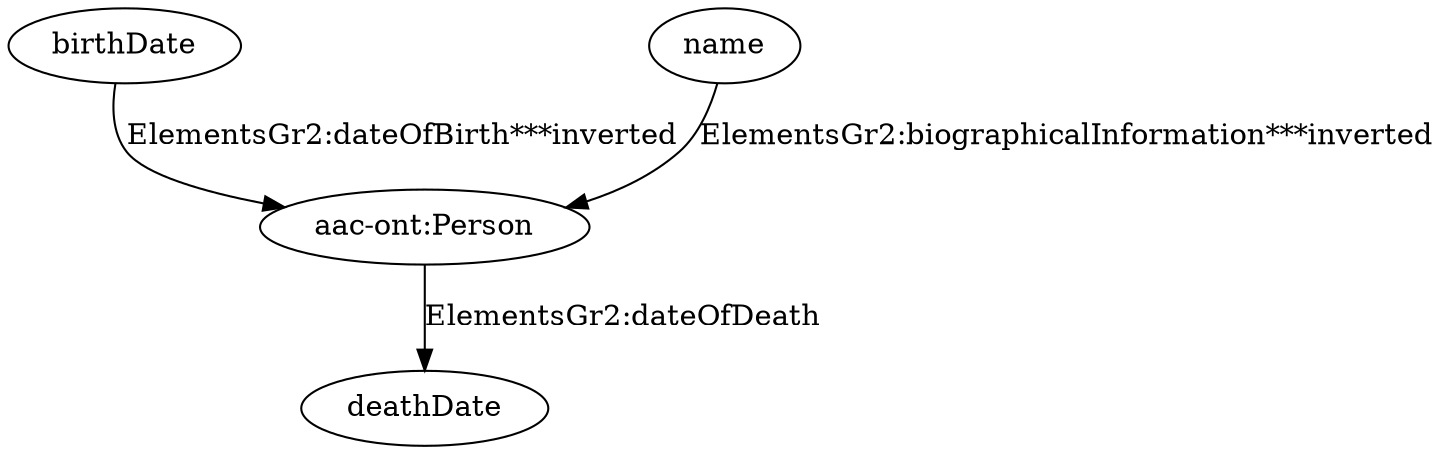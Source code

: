 digraph {
  "aac-ont:Person1" [type=class_uri,label="aac-ont:Person"]
  deathDate [type=attribute_name,label=deathDate]
  birthDate [type=attribute_name,label=birthDate]
  name [type=attribute_name,label=name]
  "aac-ont:Person1" -> deathDate [label="ElementsGr2:dateOfDeath",type=st_property_uri]
  birthDate -> "aac-ont:Person1" [type=st_property_uri,label="ElementsGr2:dateOfBirth***inverted"]
  name -> "aac-ont:Person1" [type=st_property_uri,label="ElementsGr2:biographicalInformation***inverted"]
}
